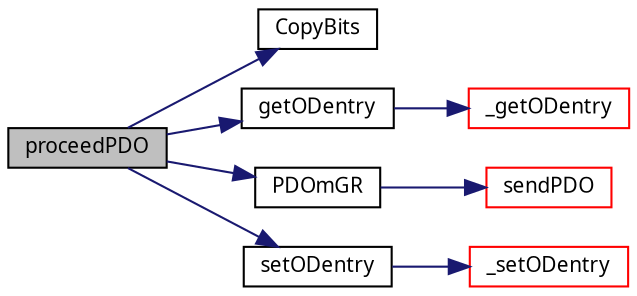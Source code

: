 digraph G
{
  edge [fontname="FreeSans.ttf",fontsize=10,labelfontname="FreeSans.ttf",labelfontsize=10];
  node [fontname="FreeSans.ttf",fontsize=10,shape=record];
  rankdir=LR;
  Node1 [label="proceedPDO",height=0.2,width=0.4,color="black", fillcolor="grey75", style="filled" fontcolor="black"];
  Node1 -> Node2 [color="midnightblue",fontsize=10,style="solid",fontname="FreeSans.ttf"];
  Node2 [label="CopyBits",height=0.2,width=0.4,color="black", fillcolor="white", style="filled",URL="$pdo_8c.html#e468510c9f77f502207d961d26389918"];
  Node1 -> Node3 [color="midnightblue",fontsize=10,style="solid",fontname="FreeSans.ttf"];
  Node3 [label="getODentry",height=0.2,width=0.4,color="black", fillcolor="white", style="filled",URL="$objacces_8c.html#39c263a4bc5d2d824fefe22fdb4c2dac"];
  Node3 -> Node4 [color="midnightblue",fontsize=10,style="solid",fontname="FreeSans.ttf"];
  Node4 [label="_getODentry",height=0.2,width=0.4,color="red", fillcolor="white", style="filled",URL="$objacces_8c.html#49e9444c8c8d39906a40a153366ed09c"];
  Node1 -> Node5 [color="midnightblue",fontsize=10,style="solid",fontname="FreeSans.ttf"];
  Node5 [label="PDOmGR",height=0.2,width=0.4,color="black", fillcolor="white", style="filled",URL="$pdo_8c.html#298b8291fa35cca22264cf8a70bf138a"];
  Node5 -> Node6 [color="midnightblue",fontsize=10,style="solid",fontname="FreeSans.ttf"];
  Node6 [label="sendPDO",height=0.2,width=0.4,color="red", fillcolor="white", style="filled",URL="$pdo_8c.html#d9a4a4f0a4ef48866c6184ccbd30f210"];
  Node1 -> Node7 [color="midnightblue",fontsize=10,style="solid",fontname="FreeSans.ttf"];
  Node7 [label="setODentry",height=0.2,width=0.4,color="black", fillcolor="white", style="filled",URL="$objacces_8c.html#17e598cc1b2e60380e2e4e75afe9b3b0"];
  Node7 -> Node8 [color="midnightblue",fontsize=10,style="solid",fontname="FreeSans.ttf"];
  Node8 [label="_setODentry",height=0.2,width=0.4,color="red", fillcolor="white", style="filled",URL="$objacces_8c.html#72f69950be4a1352fc78648c71454820"];
}
